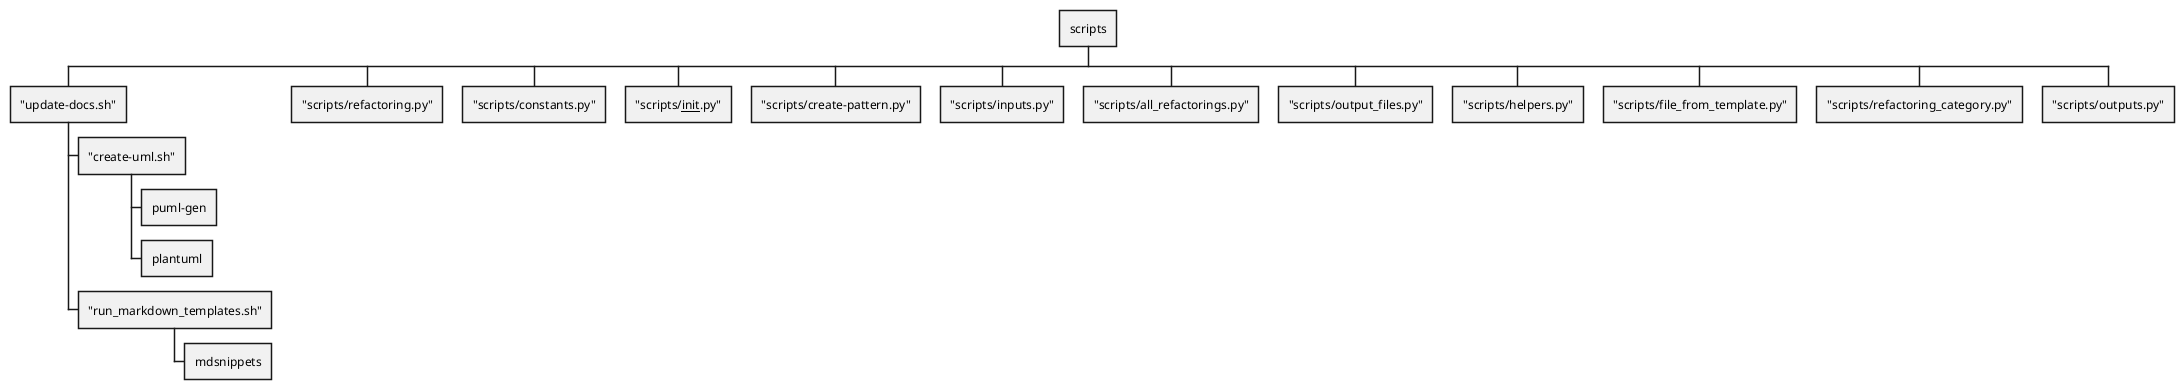 @startwbs

* scripts
** "update-docs.sh"
*** "create-uml.sh"
**** puml-gen
**** plantuml
*** "run_markdown_templates.sh"
**** mdsnippets
** "scripts/refactoring.py"
** "scripts/constants.py"
** "scripts/__init__.py"
** "scripts/create-pattern.py"
** "scripts/inputs.py"
** "scripts/all_refactorings.py"
** "scripts/output_files.py"
** "scripts/helpers.py"
** "scripts/file_from_template.py"
** "scripts/refactoring_category.py"
** "scripts/outputs.py"

@endwbs
